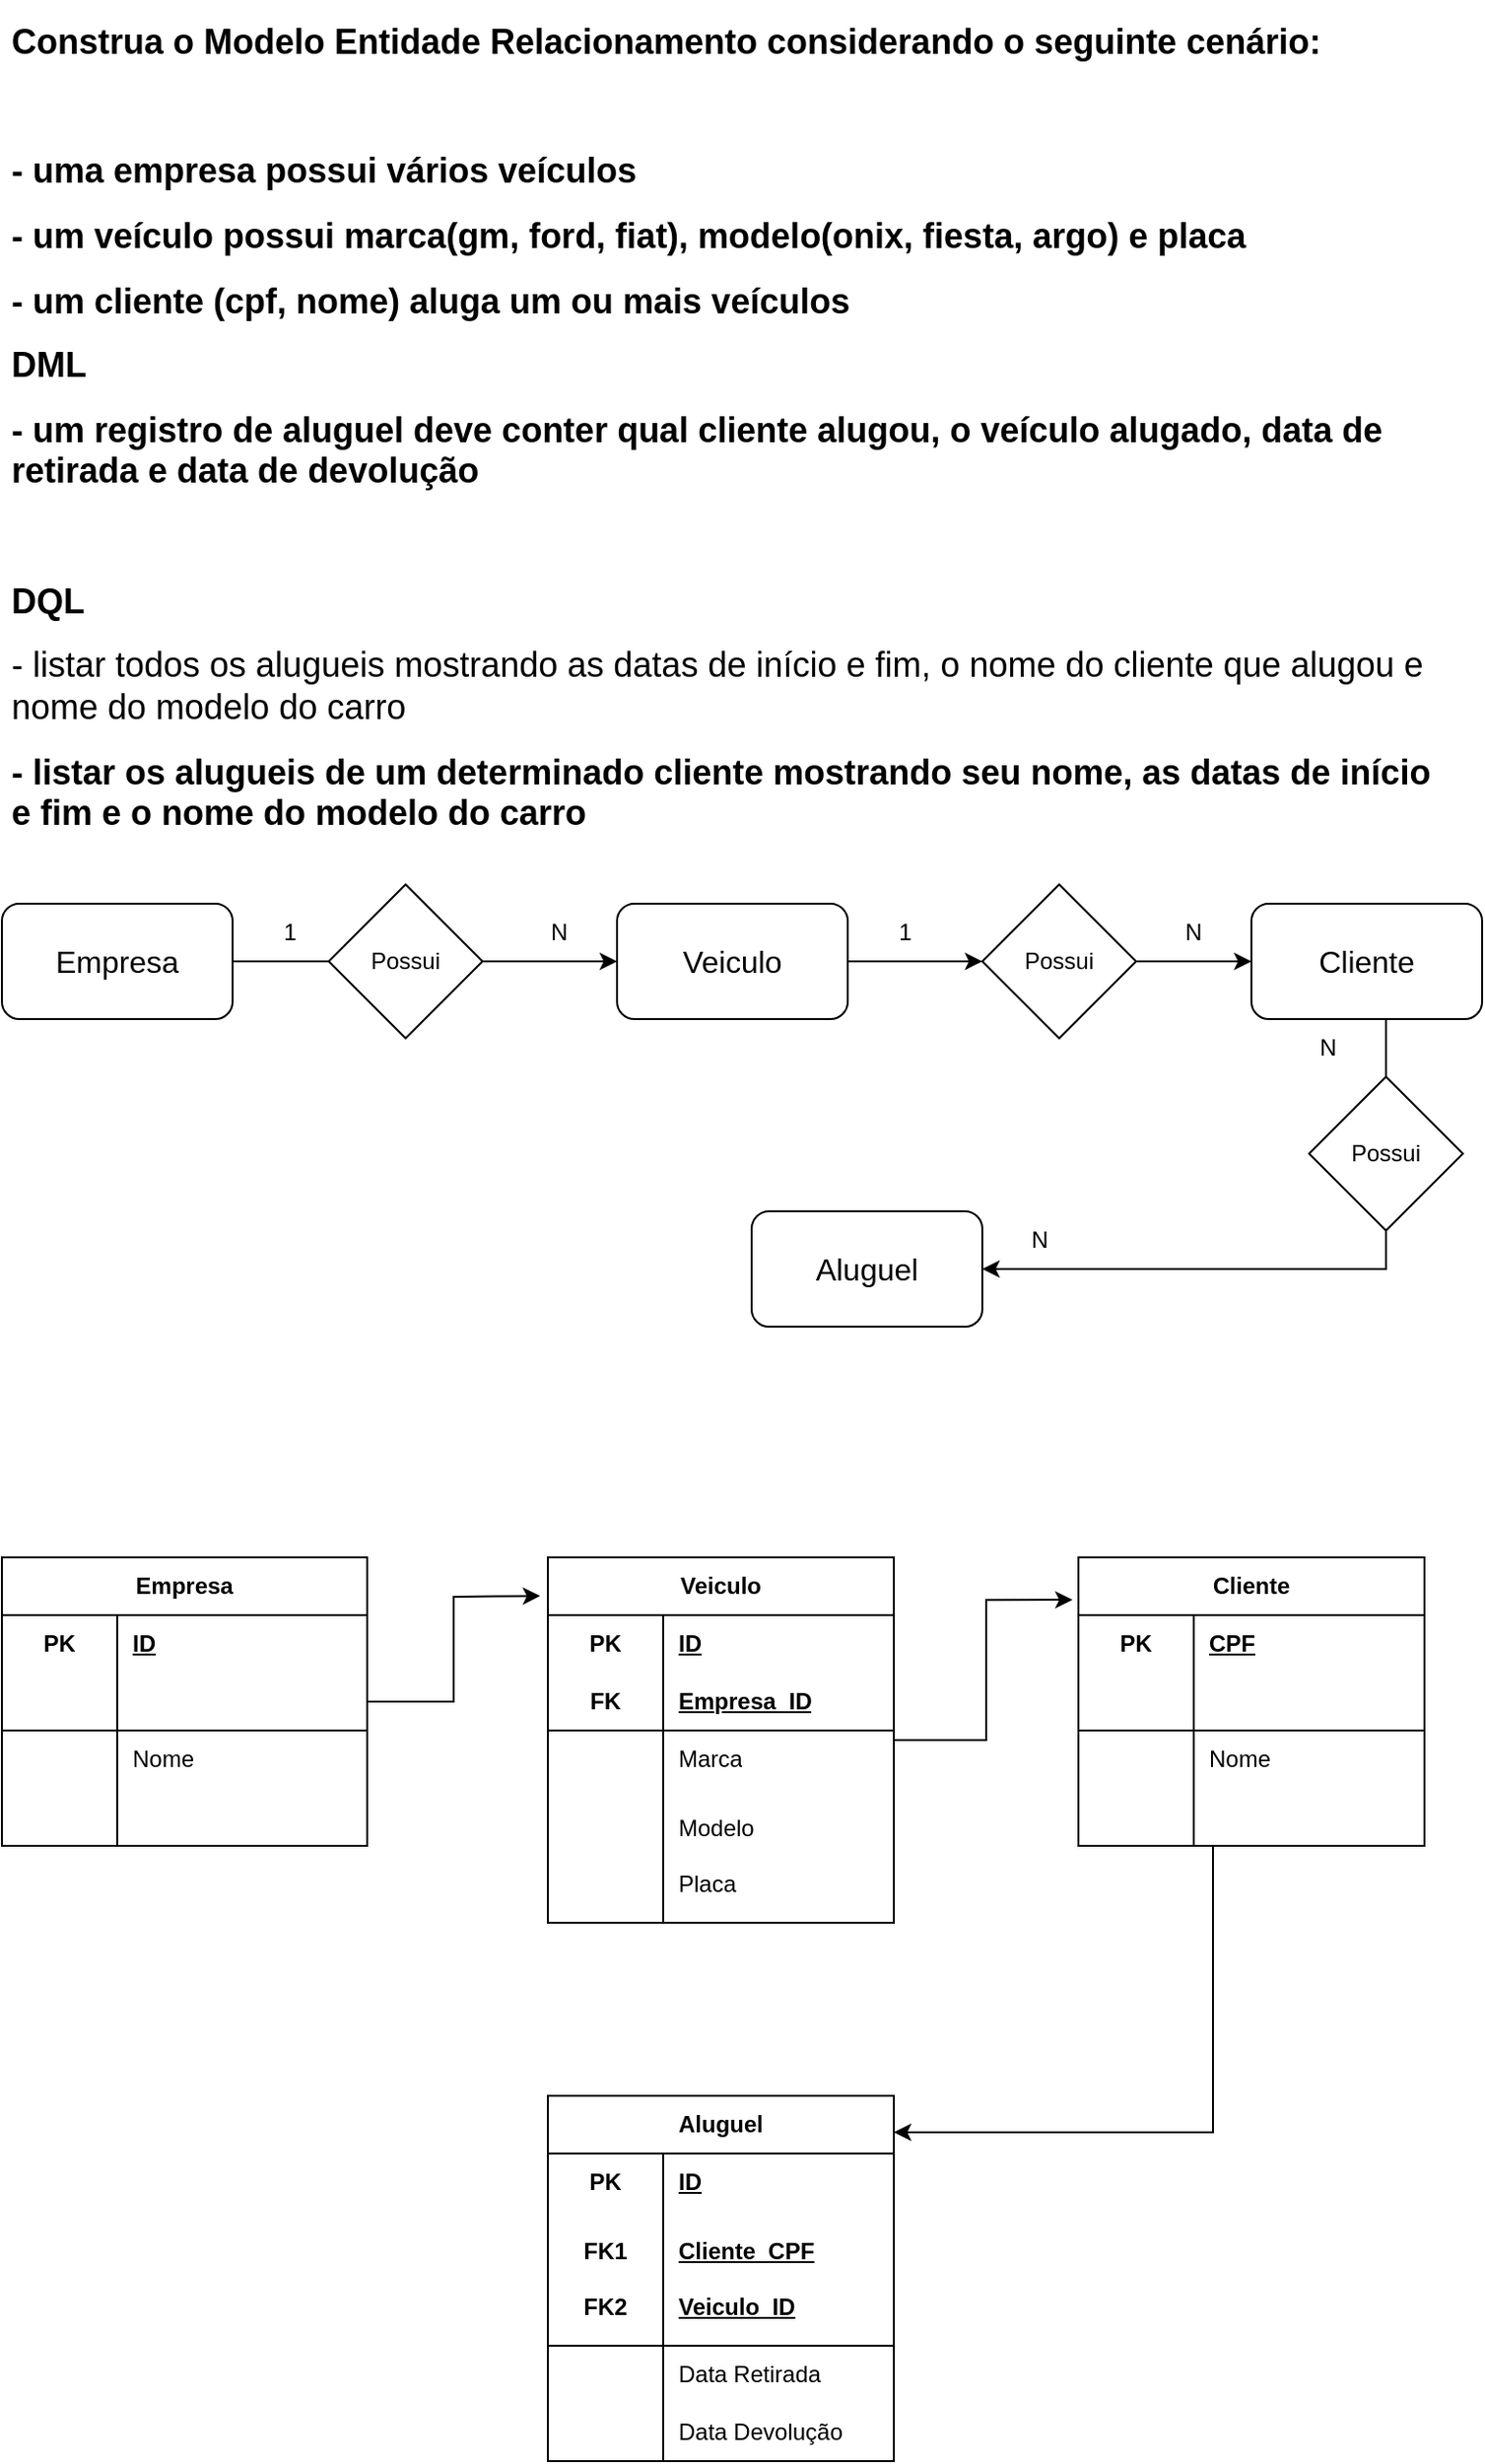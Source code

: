 <mxfile version="21.6.5" type="github">
  <diagram name="Página-1" id="RMr7jgcuNW4qyTVI3SIs">
    <mxGraphModel dx="1434" dy="756" grid="1" gridSize="10" guides="1" tooltips="1" connect="1" arrows="1" fold="1" page="1" pageScale="1" pageWidth="827" pageHeight="1169" math="0" shadow="0">
      <root>
        <mxCell id="0" />
        <mxCell id="1" parent="0" />
        <mxCell id="DupNbXgk64ZQzNCraKJB-1" value="&lt;h1 style=&quot;font-size: 18px;&quot;&gt;&lt;font style=&quot;font-size: 18px;&quot;&gt;Construa o Modelo Entidade Relacionamento considerando o seguinte cenário:&lt;/font&gt;&lt;/h1&gt;&lt;h1 style=&quot;font-size: 18px;&quot;&gt;&lt;font style=&quot;font-size: 18px;&quot;&gt;&lt;br&gt;&lt;/font&gt;&lt;/h1&gt;&lt;h1 style=&quot;font-size: 18px;&quot;&gt;&lt;font style=&quot;font-size: 18px;&quot;&gt;- uma empresa possui vários veículos&lt;/font&gt;&lt;/h1&gt;&lt;h1 style=&quot;font-size: 18px;&quot;&gt;&lt;font style=&quot;font-size: 18px;&quot;&gt;- um veículo possui marca(gm, ford, fiat), modelo(onix, fiesta, argo) e placa&lt;/font&gt;&lt;/h1&gt;&lt;h1 style=&quot;font-size: 18px;&quot;&gt;&lt;font style=&quot;font-size: 18px;&quot;&gt;- um cliente (cpf, nome) aluga um ou mais veículos&lt;/font&gt;&lt;/h1&gt;&lt;h1 style=&quot;font-size: 18px;&quot;&gt;&lt;font style=&quot;font-size: 18px;&quot;&gt;DML&lt;/font&gt;&lt;/h1&gt;&lt;h1 style=&quot;font-size: 18px;&quot;&gt;&lt;font style=&quot;font-size: 18px;&quot;&gt;- um registro de aluguel deve conter qual cliente alugou, o veículo alugado, data de retirada e data de devolução&lt;/font&gt;&lt;/h1&gt;&lt;h1 style=&quot;font-size: 18px;&quot;&gt;&lt;br&gt;&lt;/h1&gt;&lt;h1 style=&quot;font-size: 18px;&quot;&gt;&lt;font style=&quot;font-size: 18px;&quot;&gt;DQL&lt;/font&gt;&lt;/h1&gt;&lt;h1 style=&quot;font-size: 18px;&quot;&gt;&lt;span style=&quot;background-color: initial; font-weight: normal;&quot;&gt;- listar todos os alugueis mostrando as datas de início e fim, o nome do cliente que alugou e nome do modelo do carro&lt;/span&gt;&lt;br&gt;&lt;/h1&gt;&lt;h1 style=&quot;font-size: 18px;&quot;&gt;&lt;font style=&quot;font-size: 18px;&quot;&gt;- listar os alugueis de um determinado cliente mostrando seu nome, as datas de início e fim e o nome do modelo do carro&lt;/font&gt;&lt;/h1&gt;" style="text;html=1;strokeColor=none;fillColor=none;spacing=5;spacingTop=-20;whiteSpace=wrap;overflow=hidden;rounded=0;" vertex="1" parent="1">
          <mxGeometry x="40" y="140" width="760" height="440" as="geometry" />
        </mxCell>
        <mxCell id="DupNbXgk64ZQzNCraKJB-84" style="edgeStyle=orthogonalEdgeStyle;rounded=0;orthogonalLoop=1;jettySize=auto;html=1;" edge="1" parent="1" source="DupNbXgk64ZQzNCraKJB-15">
          <mxGeometry relative="1" as="geometry">
            <mxPoint x="320" y="960" as="targetPoint" />
          </mxGeometry>
        </mxCell>
        <mxCell id="DupNbXgk64ZQzNCraKJB-15" value="Empresa" style="shape=table;startSize=30;container=1;collapsible=1;childLayout=tableLayout;fixedRows=1;rowLines=0;fontStyle=1;align=center;resizeLast=1;html=1;whiteSpace=wrap;" vertex="1" parent="1">
          <mxGeometry x="40" y="940" width="190" height="150" as="geometry" />
        </mxCell>
        <mxCell id="DupNbXgk64ZQzNCraKJB-16" value="" style="shape=tableRow;horizontal=0;startSize=0;swimlaneHead=0;swimlaneBody=0;fillColor=none;collapsible=0;dropTarget=0;points=[[0,0.5],[1,0.5]];portConstraint=eastwest;top=0;left=0;right=0;bottom=0;html=1;" vertex="1" parent="DupNbXgk64ZQzNCraKJB-15">
          <mxGeometry y="30" width="190" height="30" as="geometry" />
        </mxCell>
        <mxCell id="DupNbXgk64ZQzNCraKJB-17" value="PK" style="shape=partialRectangle;connectable=0;fillColor=none;top=0;left=0;bottom=0;right=0;fontStyle=1;overflow=hidden;html=1;whiteSpace=wrap;" vertex="1" parent="DupNbXgk64ZQzNCraKJB-16">
          <mxGeometry width="60" height="30" as="geometry">
            <mxRectangle width="60" height="30" as="alternateBounds" />
          </mxGeometry>
        </mxCell>
        <mxCell id="DupNbXgk64ZQzNCraKJB-18" value="ID" style="shape=partialRectangle;connectable=0;fillColor=none;top=0;left=0;bottom=0;right=0;align=left;spacingLeft=6;fontStyle=5;overflow=hidden;html=1;whiteSpace=wrap;" vertex="1" parent="DupNbXgk64ZQzNCraKJB-16">
          <mxGeometry x="60" width="130" height="30" as="geometry">
            <mxRectangle width="130" height="30" as="alternateBounds" />
          </mxGeometry>
        </mxCell>
        <mxCell id="DupNbXgk64ZQzNCraKJB-19" value="" style="shape=tableRow;horizontal=0;startSize=0;swimlaneHead=0;swimlaneBody=0;fillColor=none;collapsible=0;dropTarget=0;points=[[0,0.5],[1,0.5]];portConstraint=eastwest;top=0;left=0;right=0;bottom=1;html=1;" vertex="1" parent="DupNbXgk64ZQzNCraKJB-15">
          <mxGeometry y="60" width="190" height="30" as="geometry" />
        </mxCell>
        <mxCell id="DupNbXgk64ZQzNCraKJB-20" value="" style="shape=partialRectangle;connectable=0;fillColor=none;top=0;left=0;bottom=0;right=0;fontStyle=1;overflow=hidden;html=1;whiteSpace=wrap;" vertex="1" parent="DupNbXgk64ZQzNCraKJB-19">
          <mxGeometry width="60" height="30" as="geometry">
            <mxRectangle width="60" height="30" as="alternateBounds" />
          </mxGeometry>
        </mxCell>
        <mxCell id="DupNbXgk64ZQzNCraKJB-21" value="" style="shape=partialRectangle;connectable=0;fillColor=none;top=0;left=0;bottom=0;right=0;align=left;spacingLeft=6;fontStyle=5;overflow=hidden;html=1;whiteSpace=wrap;" vertex="1" parent="DupNbXgk64ZQzNCraKJB-19">
          <mxGeometry x="60" width="130" height="30" as="geometry">
            <mxRectangle width="130" height="30" as="alternateBounds" />
          </mxGeometry>
        </mxCell>
        <mxCell id="DupNbXgk64ZQzNCraKJB-22" value="" style="shape=tableRow;horizontal=0;startSize=0;swimlaneHead=0;swimlaneBody=0;fillColor=none;collapsible=0;dropTarget=0;points=[[0,0.5],[1,0.5]];portConstraint=eastwest;top=0;left=0;right=0;bottom=0;html=1;" vertex="1" parent="DupNbXgk64ZQzNCraKJB-15">
          <mxGeometry y="90" width="190" height="30" as="geometry" />
        </mxCell>
        <mxCell id="DupNbXgk64ZQzNCraKJB-23" value="" style="shape=partialRectangle;connectable=0;fillColor=none;top=0;left=0;bottom=0;right=0;editable=1;overflow=hidden;html=1;whiteSpace=wrap;" vertex="1" parent="DupNbXgk64ZQzNCraKJB-22">
          <mxGeometry width="60" height="30" as="geometry">
            <mxRectangle width="60" height="30" as="alternateBounds" />
          </mxGeometry>
        </mxCell>
        <mxCell id="DupNbXgk64ZQzNCraKJB-24" value="Nome" style="shape=partialRectangle;connectable=0;fillColor=none;top=0;left=0;bottom=0;right=0;align=left;spacingLeft=6;overflow=hidden;html=1;whiteSpace=wrap;" vertex="1" parent="DupNbXgk64ZQzNCraKJB-22">
          <mxGeometry x="60" width="130" height="30" as="geometry">
            <mxRectangle width="130" height="30" as="alternateBounds" />
          </mxGeometry>
        </mxCell>
        <mxCell id="DupNbXgk64ZQzNCraKJB-25" value="" style="shape=tableRow;horizontal=0;startSize=0;swimlaneHead=0;swimlaneBody=0;fillColor=none;collapsible=0;dropTarget=0;points=[[0,0.5],[1,0.5]];portConstraint=eastwest;top=0;left=0;right=0;bottom=0;html=1;" vertex="1" parent="DupNbXgk64ZQzNCraKJB-15">
          <mxGeometry y="120" width="190" height="30" as="geometry" />
        </mxCell>
        <mxCell id="DupNbXgk64ZQzNCraKJB-26" value="" style="shape=partialRectangle;connectable=0;fillColor=none;top=0;left=0;bottom=0;right=0;editable=1;overflow=hidden;html=1;whiteSpace=wrap;" vertex="1" parent="DupNbXgk64ZQzNCraKJB-25">
          <mxGeometry width="60" height="30" as="geometry">
            <mxRectangle width="60" height="30" as="alternateBounds" />
          </mxGeometry>
        </mxCell>
        <mxCell id="DupNbXgk64ZQzNCraKJB-27" value="" style="shape=partialRectangle;connectable=0;fillColor=none;top=0;left=0;bottom=0;right=0;align=left;spacingLeft=6;overflow=hidden;html=1;whiteSpace=wrap;" vertex="1" parent="DupNbXgk64ZQzNCraKJB-25">
          <mxGeometry x="60" width="130" height="30" as="geometry">
            <mxRectangle width="130" height="30" as="alternateBounds" />
          </mxGeometry>
        </mxCell>
        <mxCell id="DupNbXgk64ZQzNCraKJB-85" style="edgeStyle=orthogonalEdgeStyle;rounded=0;orthogonalLoop=1;jettySize=auto;html=1;entryX=-0.017;entryY=0.147;entryDx=0;entryDy=0;entryPerimeter=0;" edge="1" parent="1" source="DupNbXgk64ZQzNCraKJB-28" target="DupNbXgk64ZQzNCraKJB-41">
          <mxGeometry relative="1" as="geometry" />
        </mxCell>
        <mxCell id="DupNbXgk64ZQzNCraKJB-28" value="Veiculo" style="shape=table;startSize=30;container=1;collapsible=1;childLayout=tableLayout;fixedRows=1;rowLines=0;fontStyle=1;align=center;resizeLast=1;html=1;whiteSpace=wrap;" vertex="1" parent="1">
          <mxGeometry x="324" y="940" width="180" height="190" as="geometry" />
        </mxCell>
        <mxCell id="DupNbXgk64ZQzNCraKJB-29" value="" style="shape=tableRow;horizontal=0;startSize=0;swimlaneHead=0;swimlaneBody=0;fillColor=none;collapsible=0;dropTarget=0;points=[[0,0.5],[1,0.5]];portConstraint=eastwest;top=0;left=0;right=0;bottom=0;html=1;" vertex="1" parent="DupNbXgk64ZQzNCraKJB-28">
          <mxGeometry y="30" width="180" height="30" as="geometry" />
        </mxCell>
        <mxCell id="DupNbXgk64ZQzNCraKJB-30" value="PK" style="shape=partialRectangle;connectable=0;fillColor=none;top=0;left=0;bottom=0;right=0;fontStyle=1;overflow=hidden;html=1;whiteSpace=wrap;" vertex="1" parent="DupNbXgk64ZQzNCraKJB-29">
          <mxGeometry width="60" height="30" as="geometry">
            <mxRectangle width="60" height="30" as="alternateBounds" />
          </mxGeometry>
        </mxCell>
        <mxCell id="DupNbXgk64ZQzNCraKJB-31" value="ID" style="shape=partialRectangle;connectable=0;fillColor=none;top=0;left=0;bottom=0;right=0;align=left;spacingLeft=6;fontStyle=5;overflow=hidden;html=1;whiteSpace=wrap;" vertex="1" parent="DupNbXgk64ZQzNCraKJB-29">
          <mxGeometry x="60" width="120" height="30" as="geometry">
            <mxRectangle width="120" height="30" as="alternateBounds" />
          </mxGeometry>
        </mxCell>
        <mxCell id="DupNbXgk64ZQzNCraKJB-32" value="" style="shape=tableRow;horizontal=0;startSize=0;swimlaneHead=0;swimlaneBody=0;fillColor=none;collapsible=0;dropTarget=0;points=[[0,0.5],[1,0.5]];portConstraint=eastwest;top=0;left=0;right=0;bottom=1;html=1;" vertex="1" parent="DupNbXgk64ZQzNCraKJB-28">
          <mxGeometry y="60" width="180" height="30" as="geometry" />
        </mxCell>
        <mxCell id="DupNbXgk64ZQzNCraKJB-33" value="FK" style="shape=partialRectangle;connectable=0;fillColor=none;top=0;left=0;bottom=0;right=0;fontStyle=1;overflow=hidden;html=1;whiteSpace=wrap;" vertex="1" parent="DupNbXgk64ZQzNCraKJB-32">
          <mxGeometry width="60" height="30" as="geometry">
            <mxRectangle width="60" height="30" as="alternateBounds" />
          </mxGeometry>
        </mxCell>
        <mxCell id="DupNbXgk64ZQzNCraKJB-34" value="Empresa_ID" style="shape=partialRectangle;connectable=0;fillColor=none;top=0;left=0;bottom=0;right=0;align=left;spacingLeft=6;fontStyle=5;overflow=hidden;html=1;whiteSpace=wrap;" vertex="1" parent="DupNbXgk64ZQzNCraKJB-32">
          <mxGeometry x="60" width="120" height="30" as="geometry">
            <mxRectangle width="120" height="30" as="alternateBounds" />
          </mxGeometry>
        </mxCell>
        <mxCell id="DupNbXgk64ZQzNCraKJB-35" value="" style="shape=tableRow;horizontal=0;startSize=0;swimlaneHead=0;swimlaneBody=0;fillColor=none;collapsible=0;dropTarget=0;points=[[0,0.5],[1,0.5]];portConstraint=eastwest;top=0;left=0;right=0;bottom=0;html=1;" vertex="1" parent="DupNbXgk64ZQzNCraKJB-28">
          <mxGeometry y="90" width="180" height="30" as="geometry" />
        </mxCell>
        <mxCell id="DupNbXgk64ZQzNCraKJB-36" value="" style="shape=partialRectangle;connectable=0;fillColor=none;top=0;left=0;bottom=0;right=0;editable=1;overflow=hidden;html=1;whiteSpace=wrap;" vertex="1" parent="DupNbXgk64ZQzNCraKJB-35">
          <mxGeometry width="60" height="30" as="geometry">
            <mxRectangle width="60" height="30" as="alternateBounds" />
          </mxGeometry>
        </mxCell>
        <mxCell id="DupNbXgk64ZQzNCraKJB-37" value="Marca" style="shape=partialRectangle;connectable=0;fillColor=none;top=0;left=0;bottom=0;right=0;align=left;spacingLeft=6;overflow=hidden;html=1;whiteSpace=wrap;" vertex="1" parent="DupNbXgk64ZQzNCraKJB-35">
          <mxGeometry x="60" width="120" height="30" as="geometry">
            <mxRectangle width="120" height="30" as="alternateBounds" />
          </mxGeometry>
        </mxCell>
        <mxCell id="DupNbXgk64ZQzNCraKJB-38" value="" style="shape=tableRow;horizontal=0;startSize=0;swimlaneHead=0;swimlaneBody=0;fillColor=none;collapsible=0;dropTarget=0;points=[[0,0.5],[1,0.5]];portConstraint=eastwest;top=0;left=0;right=0;bottom=0;html=1;" vertex="1" parent="DupNbXgk64ZQzNCraKJB-28">
          <mxGeometry y="120" width="180" height="70" as="geometry" />
        </mxCell>
        <mxCell id="DupNbXgk64ZQzNCraKJB-39" value="" style="shape=partialRectangle;connectable=0;fillColor=none;top=0;left=0;bottom=0;right=0;editable=1;overflow=hidden;html=1;whiteSpace=wrap;" vertex="1" parent="DupNbXgk64ZQzNCraKJB-38">
          <mxGeometry width="60" height="70" as="geometry">
            <mxRectangle width="60" height="70" as="alternateBounds" />
          </mxGeometry>
        </mxCell>
        <mxCell id="DupNbXgk64ZQzNCraKJB-40" value="Modelo&lt;br&gt;&lt;br&gt;Placa" style="shape=partialRectangle;connectable=0;fillColor=none;top=0;left=0;bottom=0;right=0;align=left;spacingLeft=6;overflow=hidden;html=1;whiteSpace=wrap;" vertex="1" parent="DupNbXgk64ZQzNCraKJB-38">
          <mxGeometry x="60" width="120" height="70" as="geometry">
            <mxRectangle width="120" height="70" as="alternateBounds" />
          </mxGeometry>
        </mxCell>
        <mxCell id="DupNbXgk64ZQzNCraKJB-86" style="edgeStyle=orthogonalEdgeStyle;rounded=0;orthogonalLoop=1;jettySize=auto;html=1;entryX=1;entryY=0.1;entryDx=0;entryDy=0;entryPerimeter=0;" edge="1" parent="1" source="DupNbXgk64ZQzNCraKJB-41" target="DupNbXgk64ZQzNCraKJB-54">
          <mxGeometry relative="1" as="geometry">
            <Array as="points">
              <mxPoint x="670" y="1239" />
            </Array>
          </mxGeometry>
        </mxCell>
        <mxCell id="DupNbXgk64ZQzNCraKJB-41" value="Cliente" style="shape=table;startSize=30;container=1;collapsible=1;childLayout=tableLayout;fixedRows=1;rowLines=0;fontStyle=1;align=center;resizeLast=1;html=1;whiteSpace=wrap;" vertex="1" parent="1">
          <mxGeometry x="600" y="940" width="180" height="150" as="geometry" />
        </mxCell>
        <mxCell id="DupNbXgk64ZQzNCraKJB-42" value="" style="shape=tableRow;horizontal=0;startSize=0;swimlaneHead=0;swimlaneBody=0;fillColor=none;collapsible=0;dropTarget=0;points=[[0,0.5],[1,0.5]];portConstraint=eastwest;top=0;left=0;right=0;bottom=0;html=1;" vertex="1" parent="DupNbXgk64ZQzNCraKJB-41">
          <mxGeometry y="30" width="180" height="30" as="geometry" />
        </mxCell>
        <mxCell id="DupNbXgk64ZQzNCraKJB-43" value="PK" style="shape=partialRectangle;connectable=0;fillColor=none;top=0;left=0;bottom=0;right=0;fontStyle=1;overflow=hidden;html=1;whiteSpace=wrap;" vertex="1" parent="DupNbXgk64ZQzNCraKJB-42">
          <mxGeometry width="60" height="30" as="geometry">
            <mxRectangle width="60" height="30" as="alternateBounds" />
          </mxGeometry>
        </mxCell>
        <mxCell id="DupNbXgk64ZQzNCraKJB-44" value="CPF" style="shape=partialRectangle;connectable=0;fillColor=none;top=0;left=0;bottom=0;right=0;align=left;spacingLeft=6;fontStyle=5;overflow=hidden;html=1;whiteSpace=wrap;" vertex="1" parent="DupNbXgk64ZQzNCraKJB-42">
          <mxGeometry x="60" width="120" height="30" as="geometry">
            <mxRectangle width="120" height="30" as="alternateBounds" />
          </mxGeometry>
        </mxCell>
        <mxCell id="DupNbXgk64ZQzNCraKJB-45" value="" style="shape=tableRow;horizontal=0;startSize=0;swimlaneHead=0;swimlaneBody=0;fillColor=none;collapsible=0;dropTarget=0;points=[[0,0.5],[1,0.5]];portConstraint=eastwest;top=0;left=0;right=0;bottom=1;html=1;" vertex="1" parent="DupNbXgk64ZQzNCraKJB-41">
          <mxGeometry y="60" width="180" height="30" as="geometry" />
        </mxCell>
        <mxCell id="DupNbXgk64ZQzNCraKJB-46" value="" style="shape=partialRectangle;connectable=0;fillColor=none;top=0;left=0;bottom=0;right=0;fontStyle=1;overflow=hidden;html=1;whiteSpace=wrap;" vertex="1" parent="DupNbXgk64ZQzNCraKJB-45">
          <mxGeometry width="60" height="30" as="geometry">
            <mxRectangle width="60" height="30" as="alternateBounds" />
          </mxGeometry>
        </mxCell>
        <mxCell id="DupNbXgk64ZQzNCraKJB-47" value="" style="shape=partialRectangle;connectable=0;fillColor=none;top=0;left=0;bottom=0;right=0;align=left;spacingLeft=6;fontStyle=5;overflow=hidden;html=1;whiteSpace=wrap;" vertex="1" parent="DupNbXgk64ZQzNCraKJB-45">
          <mxGeometry x="60" width="120" height="30" as="geometry">
            <mxRectangle width="120" height="30" as="alternateBounds" />
          </mxGeometry>
        </mxCell>
        <mxCell id="DupNbXgk64ZQzNCraKJB-48" value="" style="shape=tableRow;horizontal=0;startSize=0;swimlaneHead=0;swimlaneBody=0;fillColor=none;collapsible=0;dropTarget=0;points=[[0,0.5],[1,0.5]];portConstraint=eastwest;top=0;left=0;right=0;bottom=0;html=1;" vertex="1" parent="DupNbXgk64ZQzNCraKJB-41">
          <mxGeometry y="90" width="180" height="30" as="geometry" />
        </mxCell>
        <mxCell id="DupNbXgk64ZQzNCraKJB-49" value="" style="shape=partialRectangle;connectable=0;fillColor=none;top=0;left=0;bottom=0;right=0;editable=1;overflow=hidden;html=1;whiteSpace=wrap;" vertex="1" parent="DupNbXgk64ZQzNCraKJB-48">
          <mxGeometry width="60" height="30" as="geometry">
            <mxRectangle width="60" height="30" as="alternateBounds" />
          </mxGeometry>
        </mxCell>
        <mxCell id="DupNbXgk64ZQzNCraKJB-50" value="Nome" style="shape=partialRectangle;connectable=0;fillColor=none;top=0;left=0;bottom=0;right=0;align=left;spacingLeft=6;overflow=hidden;html=1;whiteSpace=wrap;" vertex="1" parent="DupNbXgk64ZQzNCraKJB-48">
          <mxGeometry x="60" width="120" height="30" as="geometry">
            <mxRectangle width="120" height="30" as="alternateBounds" />
          </mxGeometry>
        </mxCell>
        <mxCell id="DupNbXgk64ZQzNCraKJB-51" value="" style="shape=tableRow;horizontal=0;startSize=0;swimlaneHead=0;swimlaneBody=0;fillColor=none;collapsible=0;dropTarget=0;points=[[0,0.5],[1,0.5]];portConstraint=eastwest;top=0;left=0;right=0;bottom=0;html=1;" vertex="1" parent="DupNbXgk64ZQzNCraKJB-41">
          <mxGeometry y="120" width="180" height="30" as="geometry" />
        </mxCell>
        <mxCell id="DupNbXgk64ZQzNCraKJB-52" value="" style="shape=partialRectangle;connectable=0;fillColor=none;top=0;left=0;bottom=0;right=0;editable=1;overflow=hidden;html=1;whiteSpace=wrap;" vertex="1" parent="DupNbXgk64ZQzNCraKJB-51">
          <mxGeometry width="60" height="30" as="geometry">
            <mxRectangle width="60" height="30" as="alternateBounds" />
          </mxGeometry>
        </mxCell>
        <mxCell id="DupNbXgk64ZQzNCraKJB-53" value="" style="shape=partialRectangle;connectable=0;fillColor=none;top=0;left=0;bottom=0;right=0;align=left;spacingLeft=6;overflow=hidden;html=1;whiteSpace=wrap;" vertex="1" parent="DupNbXgk64ZQzNCraKJB-51">
          <mxGeometry x="60" width="120" height="30" as="geometry">
            <mxRectangle width="120" height="30" as="alternateBounds" />
          </mxGeometry>
        </mxCell>
        <mxCell id="DupNbXgk64ZQzNCraKJB-54" value="Aluguel" style="shape=table;startSize=30;container=1;collapsible=1;childLayout=tableLayout;fixedRows=1;rowLines=0;fontStyle=1;align=center;resizeLast=1;html=1;whiteSpace=wrap;" vertex="1" parent="1">
          <mxGeometry x="324" y="1220" width="180" height="190" as="geometry" />
        </mxCell>
        <mxCell id="DupNbXgk64ZQzNCraKJB-55" value="" style="shape=tableRow;horizontal=0;startSize=0;swimlaneHead=0;swimlaneBody=0;fillColor=none;collapsible=0;dropTarget=0;points=[[0,0.5],[1,0.5]];portConstraint=eastwest;top=0;left=0;right=0;bottom=0;html=1;" vertex="1" parent="DupNbXgk64ZQzNCraKJB-54">
          <mxGeometry y="30" width="180" height="30" as="geometry" />
        </mxCell>
        <mxCell id="DupNbXgk64ZQzNCraKJB-56" value="PK" style="shape=partialRectangle;connectable=0;fillColor=none;top=0;left=0;bottom=0;right=0;fontStyle=1;overflow=hidden;html=1;whiteSpace=wrap;" vertex="1" parent="DupNbXgk64ZQzNCraKJB-55">
          <mxGeometry width="60" height="30" as="geometry">
            <mxRectangle width="60" height="30" as="alternateBounds" />
          </mxGeometry>
        </mxCell>
        <mxCell id="DupNbXgk64ZQzNCraKJB-57" value="ID" style="shape=partialRectangle;connectable=0;fillColor=none;top=0;left=0;bottom=0;right=0;align=left;spacingLeft=6;fontStyle=5;overflow=hidden;html=1;whiteSpace=wrap;" vertex="1" parent="DupNbXgk64ZQzNCraKJB-55">
          <mxGeometry x="60" width="120" height="30" as="geometry">
            <mxRectangle width="120" height="30" as="alternateBounds" />
          </mxGeometry>
        </mxCell>
        <mxCell id="DupNbXgk64ZQzNCraKJB-58" value="" style="shape=tableRow;horizontal=0;startSize=0;swimlaneHead=0;swimlaneBody=0;fillColor=none;collapsible=0;dropTarget=0;points=[[0,0.5],[1,0.5]];portConstraint=eastwest;top=0;left=0;right=0;bottom=1;html=1;" vertex="1" parent="DupNbXgk64ZQzNCraKJB-54">
          <mxGeometry y="60" width="180" height="70" as="geometry" />
        </mxCell>
        <mxCell id="DupNbXgk64ZQzNCraKJB-59" value="FK1&lt;br&gt;&lt;br&gt;FK2" style="shape=partialRectangle;connectable=0;fillColor=none;top=0;left=0;bottom=0;right=0;fontStyle=1;overflow=hidden;html=1;whiteSpace=wrap;" vertex="1" parent="DupNbXgk64ZQzNCraKJB-58">
          <mxGeometry width="60" height="70" as="geometry">
            <mxRectangle width="60" height="70" as="alternateBounds" />
          </mxGeometry>
        </mxCell>
        <mxCell id="DupNbXgk64ZQzNCraKJB-60" value="Cliente_CPF&lt;br&gt;&lt;br&gt;Veiculo_ID" style="shape=partialRectangle;connectable=0;fillColor=none;top=0;left=0;bottom=0;right=0;align=left;spacingLeft=6;fontStyle=5;overflow=hidden;html=1;whiteSpace=wrap;" vertex="1" parent="DupNbXgk64ZQzNCraKJB-58">
          <mxGeometry x="60" width="120" height="70" as="geometry">
            <mxRectangle width="120" height="70" as="alternateBounds" />
          </mxGeometry>
        </mxCell>
        <mxCell id="DupNbXgk64ZQzNCraKJB-61" value="" style="shape=tableRow;horizontal=0;startSize=0;swimlaneHead=0;swimlaneBody=0;fillColor=none;collapsible=0;dropTarget=0;points=[[0,0.5],[1,0.5]];portConstraint=eastwest;top=0;left=0;right=0;bottom=0;html=1;" vertex="1" parent="DupNbXgk64ZQzNCraKJB-54">
          <mxGeometry y="130" width="180" height="30" as="geometry" />
        </mxCell>
        <mxCell id="DupNbXgk64ZQzNCraKJB-62" value="" style="shape=partialRectangle;connectable=0;fillColor=none;top=0;left=0;bottom=0;right=0;editable=1;overflow=hidden;html=1;whiteSpace=wrap;" vertex="1" parent="DupNbXgk64ZQzNCraKJB-61">
          <mxGeometry width="60" height="30" as="geometry">
            <mxRectangle width="60" height="30" as="alternateBounds" />
          </mxGeometry>
        </mxCell>
        <mxCell id="DupNbXgk64ZQzNCraKJB-63" value="Data Retirada" style="shape=partialRectangle;connectable=0;fillColor=none;top=0;left=0;bottom=0;right=0;align=left;spacingLeft=6;overflow=hidden;html=1;whiteSpace=wrap;" vertex="1" parent="DupNbXgk64ZQzNCraKJB-61">
          <mxGeometry x="60" width="120" height="30" as="geometry">
            <mxRectangle width="120" height="30" as="alternateBounds" />
          </mxGeometry>
        </mxCell>
        <mxCell id="DupNbXgk64ZQzNCraKJB-64" value="" style="shape=tableRow;horizontal=0;startSize=0;swimlaneHead=0;swimlaneBody=0;fillColor=none;collapsible=0;dropTarget=0;points=[[0,0.5],[1,0.5]];portConstraint=eastwest;top=0;left=0;right=0;bottom=0;html=1;" vertex="1" parent="DupNbXgk64ZQzNCraKJB-54">
          <mxGeometry y="160" width="180" height="30" as="geometry" />
        </mxCell>
        <mxCell id="DupNbXgk64ZQzNCraKJB-65" value="" style="shape=partialRectangle;connectable=0;fillColor=none;top=0;left=0;bottom=0;right=0;editable=1;overflow=hidden;html=1;whiteSpace=wrap;" vertex="1" parent="DupNbXgk64ZQzNCraKJB-64">
          <mxGeometry width="60" height="30" as="geometry">
            <mxRectangle width="60" height="30" as="alternateBounds" />
          </mxGeometry>
        </mxCell>
        <mxCell id="DupNbXgk64ZQzNCraKJB-66" value="Data Devolução" style="shape=partialRectangle;connectable=0;fillColor=none;top=0;left=0;bottom=0;right=0;align=left;spacingLeft=6;overflow=hidden;html=1;whiteSpace=wrap;" vertex="1" parent="DupNbXgk64ZQzNCraKJB-64">
          <mxGeometry x="60" width="120" height="30" as="geometry">
            <mxRectangle width="120" height="30" as="alternateBounds" />
          </mxGeometry>
        </mxCell>
        <mxCell id="DupNbXgk64ZQzNCraKJB-71" style="edgeStyle=orthogonalEdgeStyle;rounded=0;orthogonalLoop=1;jettySize=auto;html=1;entryX=0;entryY=0.5;entryDx=0;entryDy=0;" edge="1" parent="1" source="DupNbXgk64ZQzNCraKJB-67" target="DupNbXgk64ZQzNCraKJB-68">
          <mxGeometry relative="1" as="geometry" />
        </mxCell>
        <mxCell id="DupNbXgk64ZQzNCraKJB-67" value="&lt;font style=&quot;font-size: 16px;&quot;&gt;Empresa&lt;/font&gt;" style="rounded=1;whiteSpace=wrap;html=1;" vertex="1" parent="1">
          <mxGeometry x="40" y="600" width="120" height="60" as="geometry" />
        </mxCell>
        <mxCell id="DupNbXgk64ZQzNCraKJB-72" style="edgeStyle=orthogonalEdgeStyle;rounded=0;orthogonalLoop=1;jettySize=auto;html=1;entryX=0;entryY=0.5;entryDx=0;entryDy=0;" edge="1" parent="1" source="DupNbXgk64ZQzNCraKJB-74" target="DupNbXgk64ZQzNCraKJB-69">
          <mxGeometry relative="1" as="geometry" />
        </mxCell>
        <mxCell id="DupNbXgk64ZQzNCraKJB-68" value="&lt;font style=&quot;font-size: 16px;&quot;&gt;Veiculo&lt;/font&gt;" style="rounded=1;whiteSpace=wrap;html=1;" vertex="1" parent="1">
          <mxGeometry x="360" y="600" width="120" height="60" as="geometry" />
        </mxCell>
        <mxCell id="DupNbXgk64ZQzNCraKJB-76" style="edgeStyle=orthogonalEdgeStyle;rounded=0;orthogonalLoop=1;jettySize=auto;html=1;entryX=1;entryY=0.5;entryDx=0;entryDy=0;" edge="1" parent="1" source="DupNbXgk64ZQzNCraKJB-69" target="DupNbXgk64ZQzNCraKJB-70">
          <mxGeometry relative="1" as="geometry">
            <Array as="points">
              <mxPoint x="760" y="790" />
            </Array>
          </mxGeometry>
        </mxCell>
        <mxCell id="DupNbXgk64ZQzNCraKJB-69" value="&lt;font style=&quot;font-size: 16px;&quot;&gt;Cliente&lt;/font&gt;" style="rounded=1;whiteSpace=wrap;html=1;" vertex="1" parent="1">
          <mxGeometry x="690" y="600" width="120" height="60" as="geometry" />
        </mxCell>
        <mxCell id="DupNbXgk64ZQzNCraKJB-70" value="&lt;font style=&quot;font-size: 16px;&quot;&gt;Aluguel&lt;/font&gt;" style="rounded=1;whiteSpace=wrap;html=1;" vertex="1" parent="1">
          <mxGeometry x="430" y="760" width="120" height="60" as="geometry" />
        </mxCell>
        <mxCell id="DupNbXgk64ZQzNCraKJB-73" value="Possui" style="rhombus;whiteSpace=wrap;html=1;" vertex="1" parent="1">
          <mxGeometry x="210" y="590" width="80" height="80" as="geometry" />
        </mxCell>
        <mxCell id="DupNbXgk64ZQzNCraKJB-75" value="" style="edgeStyle=orthogonalEdgeStyle;rounded=0;orthogonalLoop=1;jettySize=auto;html=1;entryX=0;entryY=0.5;entryDx=0;entryDy=0;" edge="1" parent="1" source="DupNbXgk64ZQzNCraKJB-68" target="DupNbXgk64ZQzNCraKJB-74">
          <mxGeometry relative="1" as="geometry">
            <mxPoint x="480" y="630" as="sourcePoint" />
            <mxPoint x="690" y="630" as="targetPoint" />
          </mxGeometry>
        </mxCell>
        <mxCell id="DupNbXgk64ZQzNCraKJB-74" value="Possui" style="rhombus;whiteSpace=wrap;html=1;" vertex="1" parent="1">
          <mxGeometry x="550" y="590" width="80" height="80" as="geometry" />
        </mxCell>
        <mxCell id="DupNbXgk64ZQzNCraKJB-77" value="Possui" style="rhombus;whiteSpace=wrap;html=1;" vertex="1" parent="1">
          <mxGeometry x="720" y="690" width="80" height="80" as="geometry" />
        </mxCell>
        <mxCell id="DupNbXgk64ZQzNCraKJB-78" value="1" style="text;html=1;strokeColor=none;fillColor=none;align=center;verticalAlign=middle;whiteSpace=wrap;rounded=0;" vertex="1" parent="1">
          <mxGeometry x="160" y="600" width="60" height="30" as="geometry" />
        </mxCell>
        <mxCell id="DupNbXgk64ZQzNCraKJB-79" value="N" style="text;html=1;strokeColor=none;fillColor=none;align=center;verticalAlign=middle;whiteSpace=wrap;rounded=0;" vertex="1" parent="1">
          <mxGeometry x="300" y="600" width="60" height="30" as="geometry" />
        </mxCell>
        <mxCell id="DupNbXgk64ZQzNCraKJB-80" value="1" style="text;html=1;strokeColor=none;fillColor=none;align=center;verticalAlign=middle;whiteSpace=wrap;rounded=0;" vertex="1" parent="1">
          <mxGeometry x="480" y="600" width="60" height="30" as="geometry" />
        </mxCell>
        <mxCell id="DupNbXgk64ZQzNCraKJB-81" value="N" style="text;html=1;strokeColor=none;fillColor=none;align=center;verticalAlign=middle;whiteSpace=wrap;rounded=0;" vertex="1" parent="1">
          <mxGeometry x="630" y="600" width="60" height="30" as="geometry" />
        </mxCell>
        <mxCell id="DupNbXgk64ZQzNCraKJB-82" value="N" style="text;html=1;strokeColor=none;fillColor=none;align=center;verticalAlign=middle;whiteSpace=wrap;rounded=0;" vertex="1" parent="1">
          <mxGeometry x="700" y="660" width="60" height="30" as="geometry" />
        </mxCell>
        <mxCell id="DupNbXgk64ZQzNCraKJB-83" value="N" style="text;html=1;strokeColor=none;fillColor=none;align=center;verticalAlign=middle;whiteSpace=wrap;rounded=0;" vertex="1" parent="1">
          <mxGeometry x="550" y="760" width="60" height="30" as="geometry" />
        </mxCell>
      </root>
    </mxGraphModel>
  </diagram>
</mxfile>
